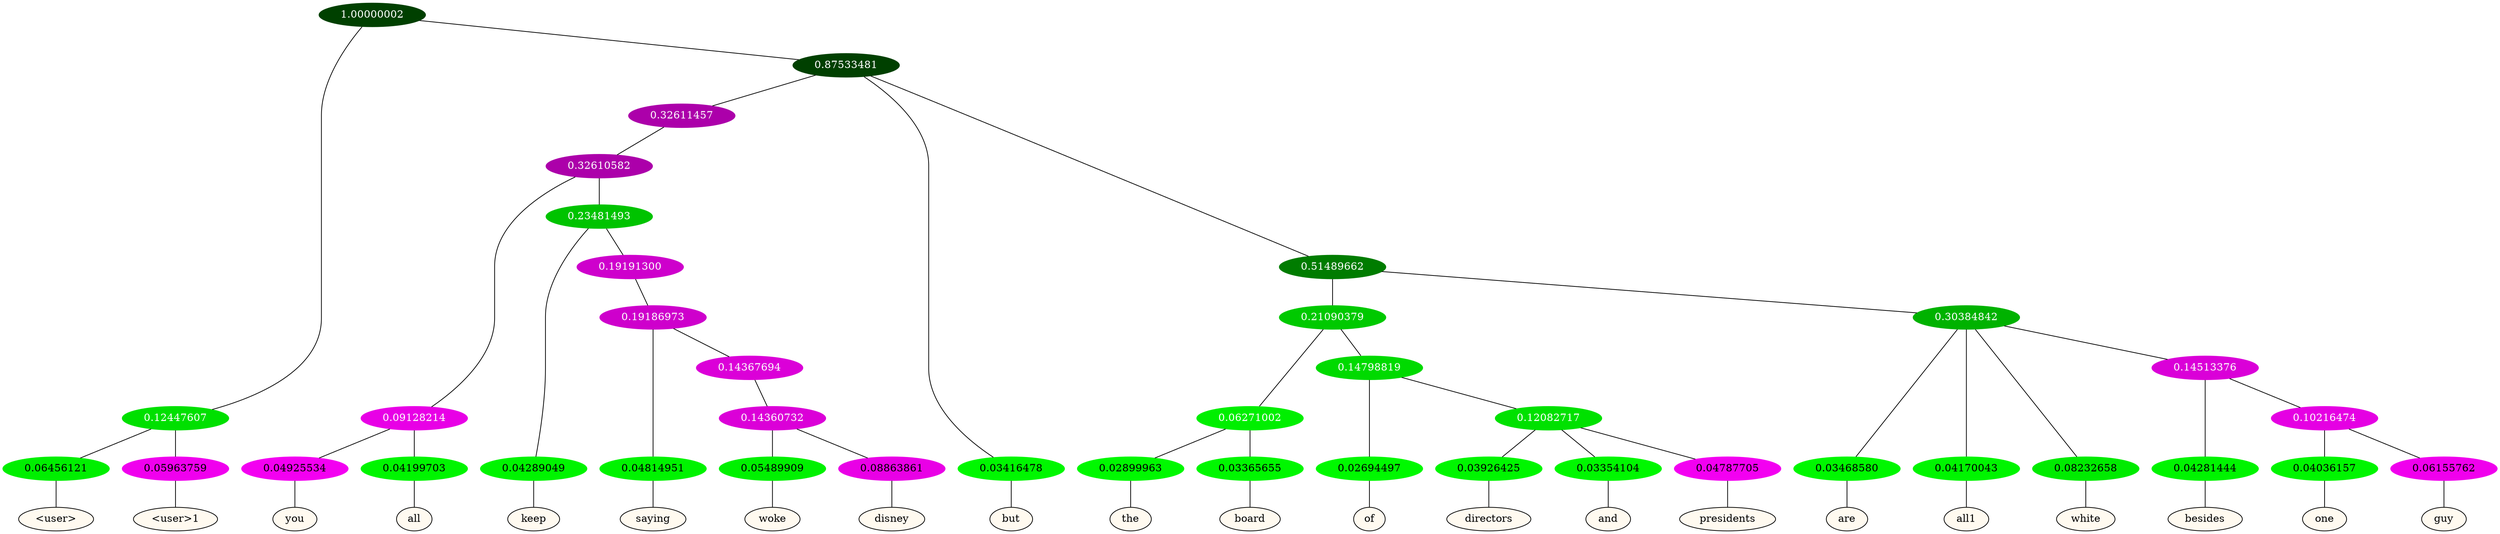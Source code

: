 graph {
	node [format=png height=0.15 nodesep=0.001 ordering=out overlap=prism overlap_scaling=0.01 ranksep=0.001 ratio=0.2 style=filled width=0.15]
	{
		rank=same
		a_w_3 [label="\<user\>" color=black fillcolor=floralwhite style="filled,solid"]
		a_w_4 [label="\<user\>1" color=black fillcolor=floralwhite style="filled,solid"]
		a_w_19 [label=you color=black fillcolor=floralwhite style="filled,solid"]
		a_w_20 [label=all color=black fillcolor=floralwhite style="filled,solid"]
		a_w_21 [label=keep color=black fillcolor=floralwhite style="filled,solid"]
		a_w_35 [label=saying color=black fillcolor=floralwhite style="filled,solid"]
		a_w_38 [label=woke color=black fillcolor=floralwhite style="filled,solid"]
		a_w_39 [label=disney color=black fillcolor=floralwhite style="filled,solid"]
		a_w_6 [label=but color=black fillcolor=floralwhite style="filled,solid"]
		a_w_23 [label=the color=black fillcolor=floralwhite style="filled,solid"]
		a_w_24 [label=board color=black fillcolor=floralwhite style="filled,solid"]
		a_w_25 [label=of color=black fillcolor=floralwhite style="filled,solid"]
		a_w_30 [label=directors color=black fillcolor=floralwhite style="filled,solid"]
		a_w_31 [label=and color=black fillcolor=floralwhite style="filled,solid"]
		a_w_32 [label=presidents color=black fillcolor=floralwhite style="filled,solid"]
		a_w_15 [label=are color=black fillcolor=floralwhite style="filled,solid"]
		a_w_16 [label=all1 color=black fillcolor=floralwhite style="filled,solid"]
		a_w_17 [label=white color=black fillcolor=floralwhite style="filled,solid"]
		a_w_27 [label=besides color=black fillcolor=floralwhite style="filled,solid"]
		a_w_33 [label=one color=black fillcolor=floralwhite style="filled,solid"]
		a_w_34 [label=guy color=black fillcolor=floralwhite style="filled,solid"]
	}
	a_n_3 -- a_w_3
	a_n_4 -- a_w_4
	a_n_19 -- a_w_19
	a_n_20 -- a_w_20
	a_n_21 -- a_w_21
	a_n_35 -- a_w_35
	a_n_38 -- a_w_38
	a_n_39 -- a_w_39
	a_n_6 -- a_w_6
	a_n_23 -- a_w_23
	a_n_24 -- a_w_24
	a_n_25 -- a_w_25
	a_n_30 -- a_w_30
	a_n_31 -- a_w_31
	a_n_32 -- a_w_32
	a_n_15 -- a_w_15
	a_n_16 -- a_w_16
	a_n_17 -- a_w_17
	a_n_27 -- a_w_27
	a_n_33 -- a_w_33
	a_n_34 -- a_w_34
	{
		rank=same
		a_n_3 [label=0.06456121 color="0.334 1.000 0.935" fontcolor=black]
		a_n_4 [label=0.05963759 color="0.835 1.000 0.940" fontcolor=black]
		a_n_19 [label=0.04925534 color="0.835 1.000 0.951" fontcolor=black]
		a_n_20 [label=0.04199703 color="0.334 1.000 0.958" fontcolor=black]
		a_n_21 [label=0.04289049 color="0.334 1.000 0.957" fontcolor=black]
		a_n_35 [label=0.04814951 color="0.334 1.000 0.952" fontcolor=black]
		a_n_38 [label=0.05489909 color="0.334 1.000 0.945" fontcolor=black]
		a_n_39 [label=0.08863861 color="0.835 1.000 0.911" fontcolor=black]
		a_n_6 [label=0.03416478 color="0.334 1.000 0.966" fontcolor=black]
		a_n_23 [label=0.02899963 color="0.334 1.000 0.971" fontcolor=black]
		a_n_24 [label=0.03365655 color="0.334 1.000 0.966" fontcolor=black]
		a_n_25 [label=0.02694497 color="0.334 1.000 0.973" fontcolor=black]
		a_n_30 [label=0.03926425 color="0.334 1.000 0.961" fontcolor=black]
		a_n_31 [label=0.03354104 color="0.334 1.000 0.966" fontcolor=black]
		a_n_32 [label=0.04787705 color="0.835 1.000 0.952" fontcolor=black]
		a_n_15 [label=0.03468580 color="0.334 1.000 0.965" fontcolor=black]
		a_n_16 [label=0.04170043 color="0.334 1.000 0.958" fontcolor=black]
		a_n_17 [label=0.08232658 color="0.334 1.000 0.918" fontcolor=black]
		a_n_27 [label=0.04281444 color="0.334 1.000 0.957" fontcolor=black]
		a_n_33 [label=0.04036157 color="0.334 1.000 0.960" fontcolor=black]
		a_n_34 [label=0.06155762 color="0.835 1.000 0.938" fontcolor=black]
	}
	a_n_0 [label=1.00000002 color="0.334 1.000 0.250" fontcolor=grey99]
	a_n_1 [label=0.12447607 color="0.334 1.000 0.876" fontcolor=grey99]
	a_n_0 -- a_n_1
	a_n_2 [label=0.87533481 color="0.334 1.000 0.250" fontcolor=grey99]
	a_n_0 -- a_n_2
	a_n_1 -- a_n_3
	a_n_1 -- a_n_4
	a_n_5 [label=0.32611457 color="0.835 1.000 0.674" fontcolor=grey99]
	a_n_2 -- a_n_5
	a_n_2 -- a_n_6
	a_n_7 [label=0.51489662 color="0.334 1.000 0.485" fontcolor=grey99]
	a_n_2 -- a_n_7
	a_n_8 [label=0.32610582 color="0.835 1.000 0.674" fontcolor=grey99]
	a_n_5 -- a_n_8
	a_n_9 [label=0.21090379 color="0.334 1.000 0.789" fontcolor=grey99]
	a_n_7 -- a_n_9
	a_n_10 [label=0.30384842 color="0.334 1.000 0.696" fontcolor=grey99]
	a_n_7 -- a_n_10
	a_n_11 [label=0.09128214 color="0.835 1.000 0.909" fontcolor=grey99]
	a_n_8 -- a_n_11
	a_n_12 [label=0.23481493 color="0.334 1.000 0.765" fontcolor=grey99]
	a_n_8 -- a_n_12
	a_n_13 [label=0.06271002 color="0.334 1.000 0.937" fontcolor=grey99]
	a_n_9 -- a_n_13
	a_n_14 [label=0.14798819 color="0.334 1.000 0.852" fontcolor=grey99]
	a_n_9 -- a_n_14
	a_n_10 -- a_n_15
	a_n_10 -- a_n_16
	a_n_10 -- a_n_17
	a_n_18 [label=0.14513376 color="0.835 1.000 0.855" fontcolor=grey99]
	a_n_10 -- a_n_18
	a_n_11 -- a_n_19
	a_n_11 -- a_n_20
	a_n_12 -- a_n_21
	a_n_22 [label=0.19191300 color="0.835 1.000 0.808" fontcolor=grey99]
	a_n_12 -- a_n_22
	a_n_13 -- a_n_23
	a_n_13 -- a_n_24
	a_n_14 -- a_n_25
	a_n_26 [label=0.12082717 color="0.334 1.000 0.879" fontcolor=grey99]
	a_n_14 -- a_n_26
	a_n_18 -- a_n_27
	a_n_28 [label=0.10216474 color="0.835 1.000 0.898" fontcolor=grey99]
	a_n_18 -- a_n_28
	a_n_29 [label=0.19186973 color="0.835 1.000 0.808" fontcolor=grey99]
	a_n_22 -- a_n_29
	a_n_26 -- a_n_30
	a_n_26 -- a_n_31
	a_n_26 -- a_n_32
	a_n_28 -- a_n_33
	a_n_28 -- a_n_34
	a_n_29 -- a_n_35
	a_n_36 [label=0.14367694 color="0.835 1.000 0.856" fontcolor=grey99]
	a_n_29 -- a_n_36
	a_n_37 [label=0.14360732 color="0.835 1.000 0.856" fontcolor=grey99]
	a_n_36 -- a_n_37
	a_n_37 -- a_n_38
	a_n_37 -- a_n_39
}
